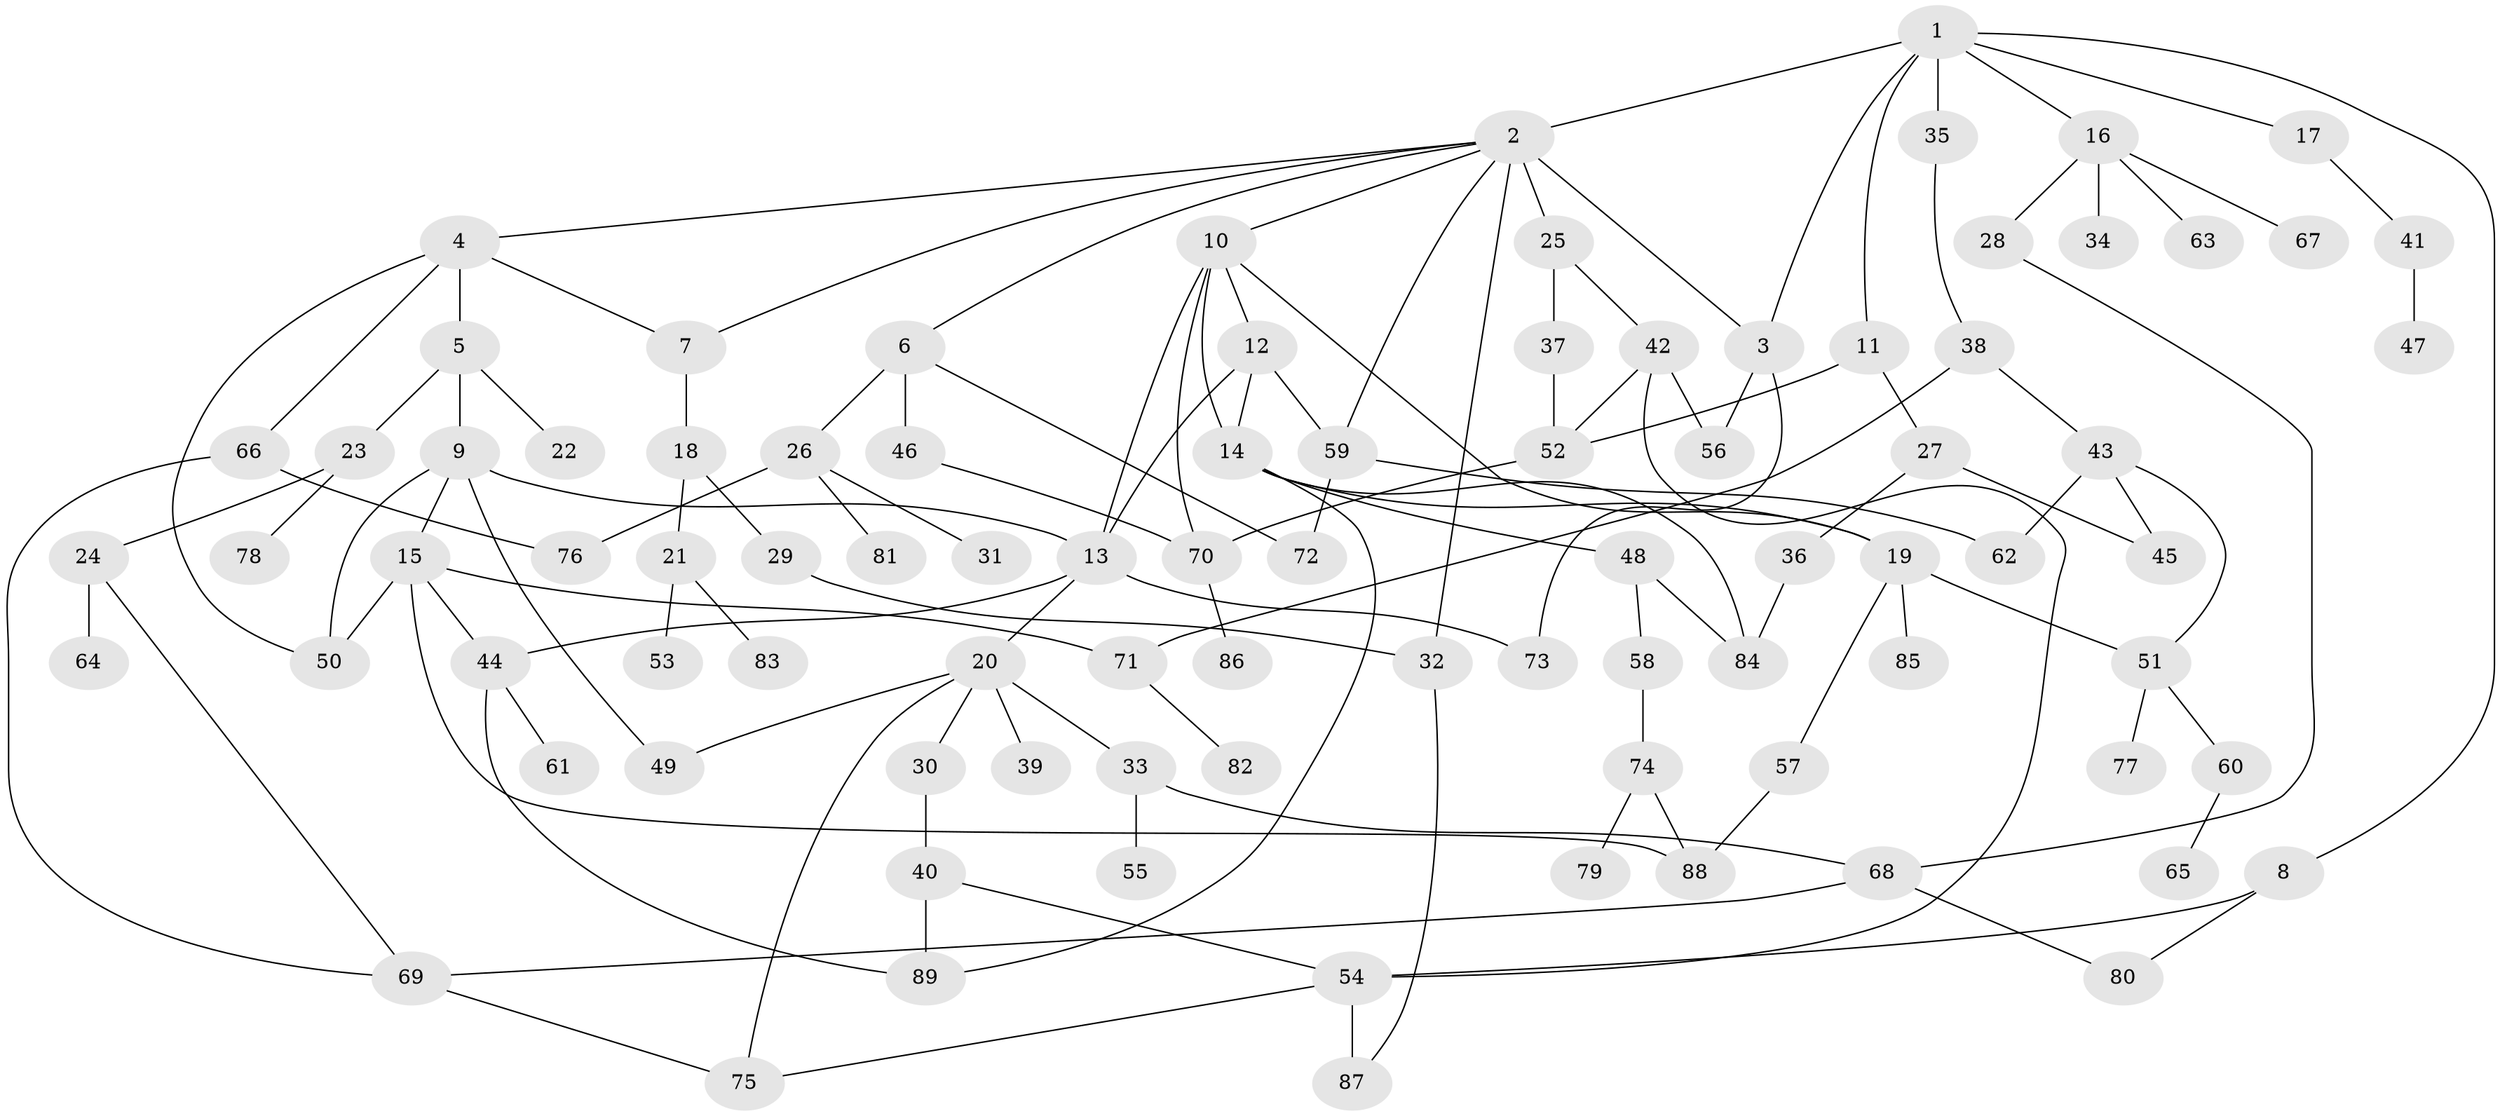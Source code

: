 // original degree distribution, {7: 0.02702702702702703, 6: 0.02027027027027027, 4: 0.14864864864864866, 5: 0.060810810810810814, 2: 0.2905405405405405, 1: 0.3108108108108108, 3: 0.14189189189189189}
// Generated by graph-tools (version 1.1) at 2025/48/03/04/25 22:48:38]
// undirected, 89 vertices, 127 edges
graph export_dot {
  node [color=gray90,style=filled];
  1;
  2;
  3;
  4;
  5;
  6;
  7;
  8;
  9;
  10;
  11;
  12;
  13;
  14;
  15;
  16;
  17;
  18;
  19;
  20;
  21;
  22;
  23;
  24;
  25;
  26;
  27;
  28;
  29;
  30;
  31;
  32;
  33;
  34;
  35;
  36;
  37;
  38;
  39;
  40;
  41;
  42;
  43;
  44;
  45;
  46;
  47;
  48;
  49;
  50;
  51;
  52;
  53;
  54;
  55;
  56;
  57;
  58;
  59;
  60;
  61;
  62;
  63;
  64;
  65;
  66;
  67;
  68;
  69;
  70;
  71;
  72;
  73;
  74;
  75;
  76;
  77;
  78;
  79;
  80;
  81;
  82;
  83;
  84;
  85;
  86;
  87;
  88;
  89;
  1 -- 2 [weight=1.0];
  1 -- 3 [weight=1.0];
  1 -- 8 [weight=1.0];
  1 -- 11 [weight=1.0];
  1 -- 16 [weight=1.0];
  1 -- 17 [weight=1.0];
  1 -- 35 [weight=1.0];
  2 -- 3 [weight=1.0];
  2 -- 4 [weight=1.0];
  2 -- 6 [weight=1.0];
  2 -- 7 [weight=1.0];
  2 -- 10 [weight=1.0];
  2 -- 25 [weight=4.0];
  2 -- 32 [weight=1.0];
  2 -- 59 [weight=1.0];
  3 -- 56 [weight=1.0];
  3 -- 73 [weight=1.0];
  4 -- 5 [weight=1.0];
  4 -- 7 [weight=1.0];
  4 -- 50 [weight=1.0];
  4 -- 66 [weight=1.0];
  5 -- 9 [weight=1.0];
  5 -- 22 [weight=1.0];
  5 -- 23 [weight=1.0];
  6 -- 26 [weight=1.0];
  6 -- 46 [weight=1.0];
  6 -- 72 [weight=1.0];
  7 -- 18 [weight=1.0];
  8 -- 54 [weight=1.0];
  8 -- 80 [weight=1.0];
  9 -- 13 [weight=1.0];
  9 -- 15 [weight=1.0];
  9 -- 49 [weight=1.0];
  9 -- 50 [weight=1.0];
  10 -- 12 [weight=1.0];
  10 -- 13 [weight=1.0];
  10 -- 14 [weight=1.0];
  10 -- 19 [weight=1.0];
  10 -- 70 [weight=1.0];
  11 -- 27 [weight=1.0];
  11 -- 52 [weight=1.0];
  12 -- 13 [weight=1.0];
  12 -- 14 [weight=1.0];
  12 -- 59 [weight=1.0];
  13 -- 20 [weight=1.0];
  13 -- 44 [weight=1.0];
  13 -- 73 [weight=1.0];
  14 -- 19 [weight=1.0];
  14 -- 48 [weight=1.0];
  14 -- 84 [weight=1.0];
  14 -- 89 [weight=1.0];
  15 -- 44 [weight=1.0];
  15 -- 50 [weight=1.0];
  15 -- 71 [weight=1.0];
  15 -- 88 [weight=1.0];
  16 -- 28 [weight=1.0];
  16 -- 34 [weight=1.0];
  16 -- 63 [weight=1.0];
  16 -- 67 [weight=1.0];
  17 -- 41 [weight=1.0];
  18 -- 21 [weight=1.0];
  18 -- 29 [weight=1.0];
  19 -- 51 [weight=1.0];
  19 -- 57 [weight=1.0];
  19 -- 85 [weight=1.0];
  20 -- 30 [weight=1.0];
  20 -- 33 [weight=1.0];
  20 -- 39 [weight=1.0];
  20 -- 49 [weight=1.0];
  20 -- 75 [weight=1.0];
  21 -- 53 [weight=1.0];
  21 -- 83 [weight=1.0];
  23 -- 24 [weight=1.0];
  23 -- 78 [weight=1.0];
  24 -- 64 [weight=1.0];
  24 -- 69 [weight=1.0];
  25 -- 37 [weight=1.0];
  25 -- 42 [weight=1.0];
  26 -- 31 [weight=1.0];
  26 -- 76 [weight=1.0];
  26 -- 81 [weight=1.0];
  27 -- 36 [weight=1.0];
  27 -- 45 [weight=1.0];
  28 -- 68 [weight=1.0];
  29 -- 32 [weight=1.0];
  30 -- 40 [weight=2.0];
  32 -- 87 [weight=1.0];
  33 -- 55 [weight=1.0];
  33 -- 68 [weight=1.0];
  35 -- 38 [weight=1.0];
  36 -- 84 [weight=1.0];
  37 -- 52 [weight=1.0];
  38 -- 43 [weight=1.0];
  38 -- 71 [weight=1.0];
  40 -- 54 [weight=1.0];
  40 -- 89 [weight=1.0];
  41 -- 47 [weight=1.0];
  42 -- 52 [weight=1.0];
  42 -- 54 [weight=1.0];
  42 -- 56 [weight=1.0];
  43 -- 45 [weight=1.0];
  43 -- 51 [weight=1.0];
  43 -- 62 [weight=1.0];
  44 -- 61 [weight=3.0];
  44 -- 89 [weight=1.0];
  46 -- 70 [weight=1.0];
  48 -- 58 [weight=1.0];
  48 -- 84 [weight=1.0];
  51 -- 60 [weight=1.0];
  51 -- 77 [weight=1.0];
  52 -- 70 [weight=1.0];
  54 -- 75 [weight=1.0];
  54 -- 87 [weight=2.0];
  57 -- 88 [weight=1.0];
  58 -- 74 [weight=1.0];
  59 -- 62 [weight=1.0];
  59 -- 72 [weight=1.0];
  60 -- 65 [weight=1.0];
  66 -- 69 [weight=1.0];
  66 -- 76 [weight=1.0];
  68 -- 69 [weight=1.0];
  68 -- 80 [weight=1.0];
  69 -- 75 [weight=1.0];
  70 -- 86 [weight=1.0];
  71 -- 82 [weight=1.0];
  74 -- 79 [weight=1.0];
  74 -- 88 [weight=1.0];
}
